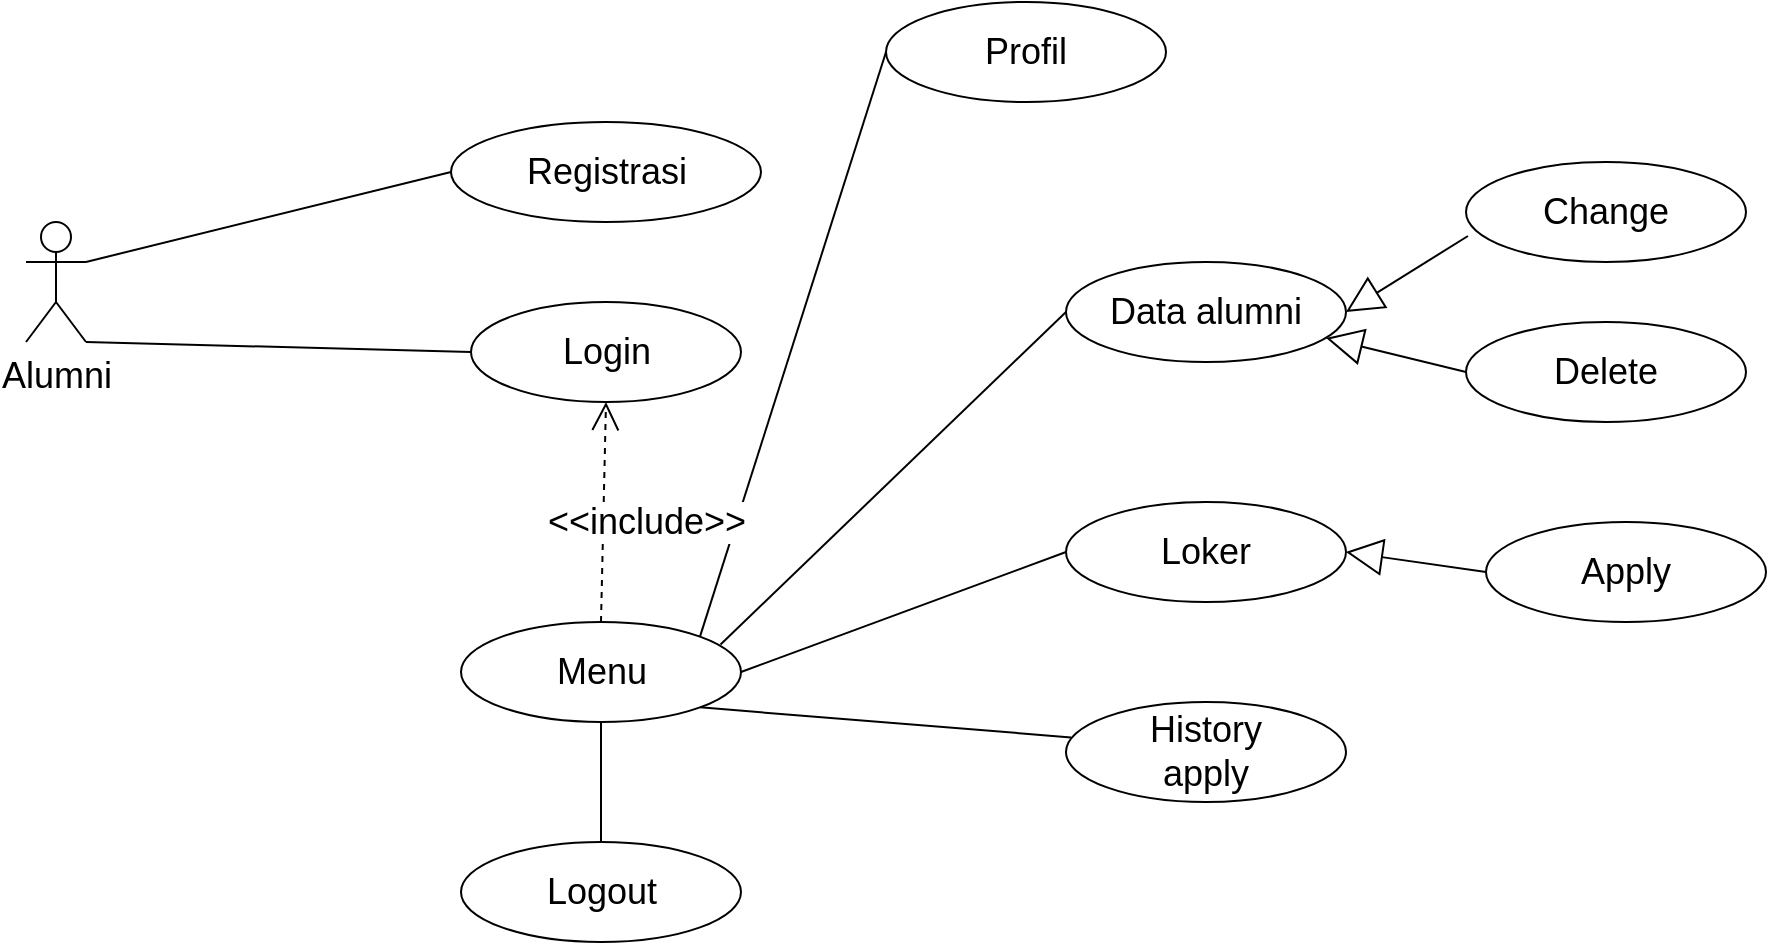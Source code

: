 <mxfile version="20.0.2" type="github">
  <diagram id="sF1icD7m1yWhJAPhtc9m" name="Page-1">
    <mxGraphModel dx="1231" dy="607" grid="1" gridSize="10" guides="1" tooltips="1" connect="1" arrows="1" fold="1" page="1" pageScale="1" pageWidth="850" pageHeight="1100" math="0" shadow="0">
      <root>
        <mxCell id="0" />
        <mxCell id="1" parent="0" />
        <mxCell id="qI7tPD1_Zq45GCTTqBWQ-1" value="&lt;font style=&quot;font-size: 18px;&quot;&gt;Registrasi&lt;/font&gt;" style="ellipse;whiteSpace=wrap;html=1;" vertex="1" parent="1">
          <mxGeometry x="352.5" y="120" width="155" height="50" as="geometry" />
        </mxCell>
        <mxCell id="qI7tPD1_Zq45GCTTqBWQ-3" value="&lt;font style=&quot;font-size: 18px;&quot;&gt;Login&lt;/font&gt;" style="ellipse;whiteSpace=wrap;html=1;" vertex="1" parent="1">
          <mxGeometry x="362.5" y="210" width="135" height="50" as="geometry" />
        </mxCell>
        <mxCell id="qI7tPD1_Zq45GCTTqBWQ-4" value="&lt;font style=&quot;font-size: 18px;&quot;&gt;Menu&lt;/font&gt;" style="ellipse;whiteSpace=wrap;html=1;" vertex="1" parent="1">
          <mxGeometry x="357.5" y="370" width="140" height="50" as="geometry" />
        </mxCell>
        <mxCell id="qI7tPD1_Zq45GCTTqBWQ-5" value="&lt;font style=&quot;font-size: 18px;&quot;&gt;Logout&lt;/font&gt;" style="ellipse;whiteSpace=wrap;html=1;" vertex="1" parent="1">
          <mxGeometry x="357.5" y="480" width="140" height="50" as="geometry" />
        </mxCell>
        <mxCell id="qI7tPD1_Zq45GCTTqBWQ-6" value="&lt;font style=&quot;font-size: 18px;&quot;&gt;Profil&lt;/font&gt;" style="ellipse;whiteSpace=wrap;html=1;" vertex="1" parent="1">
          <mxGeometry x="570" y="60" width="140" height="50" as="geometry" />
        </mxCell>
        <mxCell id="qI7tPD1_Zq45GCTTqBWQ-8" value="&lt;span style=&quot;font-size: 18px;&quot;&gt;Data alumni&lt;/span&gt;" style="ellipse;whiteSpace=wrap;html=1;" vertex="1" parent="1">
          <mxGeometry x="660" y="190" width="140" height="50" as="geometry" />
        </mxCell>
        <mxCell id="qI7tPD1_Zq45GCTTqBWQ-9" value="&lt;font style=&quot;font-size: 18px;&quot;&gt;Loker&lt;/font&gt;" style="ellipse;whiteSpace=wrap;html=1;" vertex="1" parent="1">
          <mxGeometry x="660" y="310" width="140" height="50" as="geometry" />
        </mxCell>
        <mxCell id="qI7tPD1_Zq45GCTTqBWQ-10" value="&lt;font style=&quot;font-size: 18px;&quot;&gt;History&lt;br&gt;apply&lt;br&gt;&lt;/font&gt;" style="ellipse;whiteSpace=wrap;html=1;" vertex="1" parent="1">
          <mxGeometry x="660" y="410" width="140" height="50" as="geometry" />
        </mxCell>
        <mxCell id="qI7tPD1_Zq45GCTTqBWQ-17" value="" style="endArrow=none;html=1;rounded=0;fontSize=18;entryX=0;entryY=0.5;entryDx=0;entryDy=0;exitX=1;exitY=0;exitDx=0;exitDy=0;" edge="1" parent="1" source="qI7tPD1_Zq45GCTTqBWQ-4" target="qI7tPD1_Zq45GCTTqBWQ-6">
          <mxGeometry width="50" height="50" relative="1" as="geometry">
            <mxPoint x="530" y="260" as="sourcePoint" />
            <mxPoint x="580" y="210" as="targetPoint" />
          </mxGeometry>
        </mxCell>
        <mxCell id="qI7tPD1_Zq45GCTTqBWQ-18" value="" style="endArrow=none;html=1;rounded=0;fontSize=18;exitX=0.927;exitY=0.225;exitDx=0;exitDy=0;exitPerimeter=0;entryX=0;entryY=0.5;entryDx=0;entryDy=0;" edge="1" parent="1" source="qI7tPD1_Zq45GCTTqBWQ-4" target="qI7tPD1_Zq45GCTTqBWQ-8">
          <mxGeometry width="50" height="50" relative="1" as="geometry">
            <mxPoint x="530" y="260" as="sourcePoint" />
            <mxPoint x="580" y="210" as="targetPoint" />
          </mxGeometry>
        </mxCell>
        <mxCell id="qI7tPD1_Zq45GCTTqBWQ-19" value="" style="endArrow=none;html=1;rounded=0;fontSize=18;exitX=1;exitY=0.5;exitDx=0;exitDy=0;entryX=0;entryY=0.5;entryDx=0;entryDy=0;" edge="1" parent="1" source="qI7tPD1_Zq45GCTTqBWQ-4" target="qI7tPD1_Zq45GCTTqBWQ-9">
          <mxGeometry width="50" height="50" relative="1" as="geometry">
            <mxPoint x="530" y="260" as="sourcePoint" />
            <mxPoint x="580" y="210" as="targetPoint" />
          </mxGeometry>
        </mxCell>
        <mxCell id="qI7tPD1_Zq45GCTTqBWQ-20" value="" style="endArrow=none;html=1;rounded=0;fontSize=18;exitX=1;exitY=1;exitDx=0;exitDy=0;entryX=0.018;entryY=0.354;entryDx=0;entryDy=0;entryPerimeter=0;" edge="1" parent="1" source="qI7tPD1_Zq45GCTTqBWQ-4" target="qI7tPD1_Zq45GCTTqBWQ-10">
          <mxGeometry width="50" height="50" relative="1" as="geometry">
            <mxPoint x="530" y="260" as="sourcePoint" />
            <mxPoint x="580" y="210" as="targetPoint" />
          </mxGeometry>
        </mxCell>
        <mxCell id="qI7tPD1_Zq45GCTTqBWQ-21" value="Alumni" style="shape=umlActor;verticalLabelPosition=bottom;verticalAlign=top;html=1;outlineConnect=0;fontSize=18;" vertex="1" parent="1">
          <mxGeometry x="140" y="170" width="30" height="60" as="geometry" />
        </mxCell>
        <mxCell id="qI7tPD1_Zq45GCTTqBWQ-25" value="" style="endArrow=none;html=1;rounded=0;fontSize=18;entryX=0;entryY=0.5;entryDx=0;entryDy=0;exitX=1;exitY=0.333;exitDx=0;exitDy=0;exitPerimeter=0;" edge="1" parent="1" source="qI7tPD1_Zq45GCTTqBWQ-21" target="qI7tPD1_Zq45GCTTqBWQ-1">
          <mxGeometry width="50" height="50" relative="1" as="geometry">
            <mxPoint x="380" y="260" as="sourcePoint" />
            <mxPoint x="430" y="210" as="targetPoint" />
          </mxGeometry>
        </mxCell>
        <mxCell id="qI7tPD1_Zq45GCTTqBWQ-26" value="" style="endArrow=none;html=1;rounded=0;fontSize=18;exitX=1;exitY=1;exitDx=0;exitDy=0;exitPerimeter=0;entryX=0;entryY=0.5;entryDx=0;entryDy=0;" edge="1" parent="1" source="qI7tPD1_Zq45GCTTqBWQ-21" target="qI7tPD1_Zq45GCTTqBWQ-3">
          <mxGeometry width="50" height="50" relative="1" as="geometry">
            <mxPoint x="380" y="260" as="sourcePoint" />
            <mxPoint x="430" y="210" as="targetPoint" />
          </mxGeometry>
        </mxCell>
        <mxCell id="qI7tPD1_Zq45GCTTqBWQ-28" value="&amp;lt;&amp;lt;include&amp;gt;&amp;gt;" style="endArrow=open;endSize=12;dashed=1;html=1;rounded=0;fontSize=18;entryX=0.5;entryY=1;entryDx=0;entryDy=0;exitX=0.5;exitY=0;exitDx=0;exitDy=0;" edge="1" parent="1" source="qI7tPD1_Zq45GCTTqBWQ-4" target="qI7tPD1_Zq45GCTTqBWQ-3">
          <mxGeometry x="-0.082" y="-21" width="160" relative="1" as="geometry">
            <mxPoint x="330" y="380" as="sourcePoint" />
            <mxPoint x="490" y="380" as="targetPoint" />
            <mxPoint as="offset" />
          </mxGeometry>
        </mxCell>
        <mxCell id="qI7tPD1_Zq45GCTTqBWQ-32" value="" style="endArrow=none;html=1;rounded=0;fontSize=18;exitX=0.5;exitY=0;exitDx=0;exitDy=0;entryX=0.5;entryY=1;entryDx=0;entryDy=0;" edge="1" parent="1" source="qI7tPD1_Zq45GCTTqBWQ-5" target="qI7tPD1_Zq45GCTTqBWQ-4">
          <mxGeometry width="50" height="50" relative="1" as="geometry">
            <mxPoint x="380" y="400" as="sourcePoint" />
            <mxPoint x="430" y="350" as="targetPoint" />
          </mxGeometry>
        </mxCell>
        <mxCell id="qI7tPD1_Zq45GCTTqBWQ-33" value="&lt;span style=&quot;font-size: 18px;&quot;&gt;Change&lt;/span&gt;" style="ellipse;whiteSpace=wrap;html=1;" vertex="1" parent="1">
          <mxGeometry x="860" y="140" width="140" height="50" as="geometry" />
        </mxCell>
        <mxCell id="qI7tPD1_Zq45GCTTqBWQ-34" value="&lt;span style=&quot;font-size: 18px;&quot;&gt;Delete&lt;/span&gt;" style="ellipse;whiteSpace=wrap;html=1;" vertex="1" parent="1">
          <mxGeometry x="860" y="220" width="140" height="50" as="geometry" />
        </mxCell>
        <mxCell id="qI7tPD1_Zq45GCTTqBWQ-35" value="&lt;span style=&quot;font-size: 18px;&quot;&gt;Apply&lt;/span&gt;" style="ellipse;whiteSpace=wrap;html=1;" vertex="1" parent="1">
          <mxGeometry x="870" y="320" width="140" height="50" as="geometry" />
        </mxCell>
        <mxCell id="qI7tPD1_Zq45GCTTqBWQ-40" value="" style="endArrow=block;endSize=16;endFill=0;html=1;rounded=0;fontSize=18;entryX=1;entryY=0.5;entryDx=0;entryDy=0;exitX=0.007;exitY=0.74;exitDx=0;exitDy=0;exitPerimeter=0;" edge="1" parent="1" source="qI7tPD1_Zq45GCTTqBWQ-33" target="qI7tPD1_Zq45GCTTqBWQ-8">
          <mxGeometry width="160" relative="1" as="geometry">
            <mxPoint x="580" y="370" as="sourcePoint" />
            <mxPoint x="740" y="370" as="targetPoint" />
          </mxGeometry>
        </mxCell>
        <mxCell id="qI7tPD1_Zq45GCTTqBWQ-41" value="" style="endArrow=block;endSize=16;endFill=0;html=1;rounded=0;fontSize=18;exitX=0;exitY=0.5;exitDx=0;exitDy=0;entryX=0.929;entryY=0.76;entryDx=0;entryDy=0;entryPerimeter=0;" edge="1" parent="1" source="qI7tPD1_Zq45GCTTqBWQ-34" target="qI7tPD1_Zq45GCTTqBWQ-8">
          <mxGeometry width="160" relative="1" as="geometry">
            <mxPoint x="580" y="370" as="sourcePoint" />
            <mxPoint x="740" y="370" as="targetPoint" />
          </mxGeometry>
        </mxCell>
        <mxCell id="qI7tPD1_Zq45GCTTqBWQ-42" value="" style="endArrow=block;endSize=16;endFill=0;html=1;rounded=0;fontSize=18;entryX=1;entryY=0.5;entryDx=0;entryDy=0;exitX=0;exitY=0.5;exitDx=0;exitDy=0;" edge="1" parent="1" source="qI7tPD1_Zq45GCTTqBWQ-35" target="qI7tPD1_Zq45GCTTqBWQ-9">
          <mxGeometry width="160" relative="1" as="geometry">
            <mxPoint x="580" y="370" as="sourcePoint" />
            <mxPoint x="740" y="370" as="targetPoint" />
          </mxGeometry>
        </mxCell>
      </root>
    </mxGraphModel>
  </diagram>
</mxfile>

